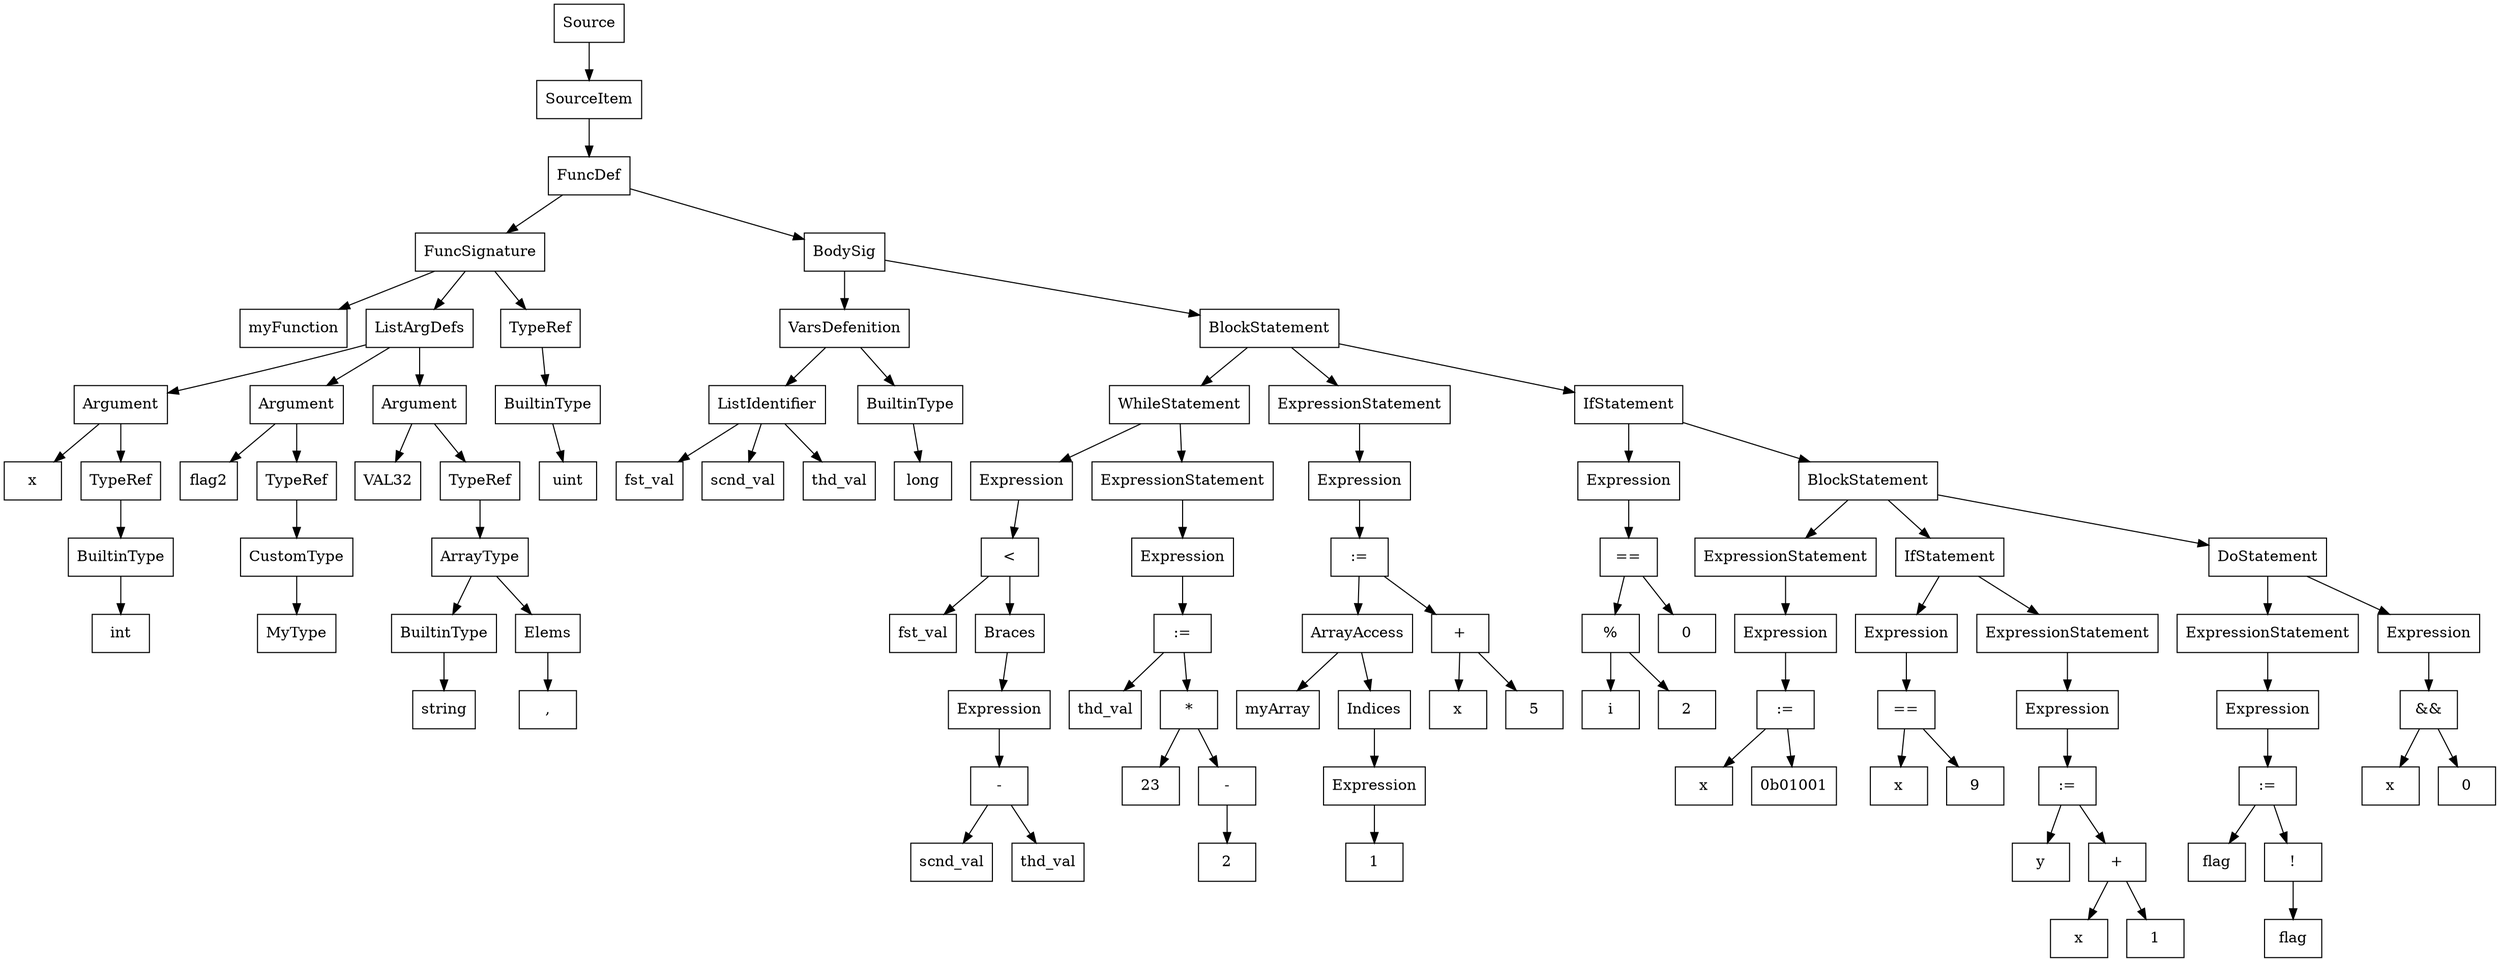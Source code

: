 digraph ParseTree {
  node [shape=box];
  node0 [label="Source"];
  node1 [label="SourceItem"];
  node2 [label="FuncDef"];
  node3 [label="FuncSignature"];
  node4 [label="myFunction"];
  node3 -> node4;
  node5 [label="ListArgDefs"];
  node6 [label="Argument"];
  node7 [label="x"];
  node6 -> node7;
  node8 [label="TypeRef"];
  node9 [label="BuiltinType"];
  node10 [label="int"];
  node9 -> node10;
  node8 -> node9;
  node6 -> node8;
  node5 -> node6;
  node11 [label="Argument"];
  node12 [label="flag2"];
  node11 -> node12;
  node13 [label="TypeRef"];
  node14 [label="CustomType"];
  node15 [label="MyType"];
  node14 -> node15;
  node13 -> node14;
  node11 -> node13;
  node5 -> node11;
  node16 [label="Argument"];
  node17 [label="VAL32"];
  node16 -> node17;
  node18 [label="TypeRef"];
  node19 [label="ArrayType"];
  node20 [label="BuiltinType"];
  node21 [label="string"];
  node20 -> node21;
  node19 -> node20;
  node22 [label="Elems"];
  node23 [label=","];
  node22 -> node23;
  node19 -> node22;
  node18 -> node19;
  node16 -> node18;
  node5 -> node16;
  node3 -> node5;
  node24 [label="TypeRef"];
  node25 [label="BuiltinType"];
  node26 [label="uint"];
  node25 -> node26;
  node24 -> node25;
  node3 -> node24;
  node2 -> node3;
  node27 [label="BodySig"];
  node28 [label="VarsDefenition"];
  node29 [label="ListIdentifier"];
  node30 [label="fst_val"];
  node29 -> node30;
  node31 [label="scnd_val"];
  node29 -> node31;
  node32 [label="thd_val"];
  node29 -> node32;
  node28 -> node29;
  node33 [label="BuiltinType"];
  node34 [label="long"];
  node33 -> node34;
  node28 -> node33;
  node27 -> node28;
  node35 [label="BlockStatement"];
  node36 [label="WhileStatement"];
  node37 [label="Expression"];
  node38 [label="<"];
  node39 [label="fst_val"];
  node38 -> node39;
  node40 [label="Braces"];
  node41 [label="Expression"];
  node42 [label="-"];
  node43 [label="scnd_val"];
  node42 -> node43;
  node44 [label="thd_val"];
  node42 -> node44;
  node41 -> node42;
  node40 -> node41;
  node38 -> node40;
  node37 -> node38;
  node36 -> node37;
  node45 [label="ExpressionStatement"];
  node46 [label="Expression"];
  node47 [label=":="];
  node48 [label="thd_val"];
  node47 -> node48;
  node49 [label="*"];
  node50 [label="23"];
  node49 -> node50;
  node51 [label="-"];
  node52 [label="2"];
  node51 -> node52;
  node49 -> node51;
  node47 -> node49;
  node46 -> node47;
  node45 -> node46;
  node36 -> node45;
  node35 -> node36;
  node53 [label="ExpressionStatement"];
  node54 [label="Expression"];
  node55 [label=":="];
  node56 [label="ArrayAccess"];
  node57 [label="myArray"];
  node56 -> node57;
  node58 [label="Indices"];
  node59 [label="Expression"];
  node60 [label="1"];
  node59 -> node60;
  node58 -> node59;
  node56 -> node58;
  node55 -> node56;
  node61 [label="+"];
  node62 [label="x"];
  node61 -> node62;
  node63 [label="5"];
  node61 -> node63;
  node55 -> node61;
  node54 -> node55;
  node53 -> node54;
  node35 -> node53;
  node64 [label="IfStatement"];
  node65 [label="Expression"];
  node66 [label="=="];
  node67 [label="%"];
  node68 [label="i"];
  node67 -> node68;
  node69 [label="2"];
  node67 -> node69;
  node66 -> node67;
  node70 [label="0"];
  node66 -> node70;
  node65 -> node66;
  node64 -> node65;
  node71 [label="BlockStatement"];
  node72 [label="ExpressionStatement"];
  node73 [label="Expression"];
  node74 [label=":="];
  node75 [label="x"];
  node74 -> node75;
  node76 [label="0b01001"];
  node74 -> node76;
  node73 -> node74;
  node72 -> node73;
  node71 -> node72;
  node77 [label="IfStatement"];
  node78 [label="Expression"];
  node79 [label="=="];
  node80 [label="x"];
  node79 -> node80;
  node81 [label="9"];
  node79 -> node81;
  node78 -> node79;
  node77 -> node78;
  node82 [label="ExpressionStatement"];
  node83 [label="Expression"];
  node84 [label=":="];
  node85 [label="y"];
  node84 -> node85;
  node86 [label="+"];
  node87 [label="x"];
  node86 -> node87;
  node88 [label="1"];
  node86 -> node88;
  node84 -> node86;
  node83 -> node84;
  node82 -> node83;
  node77 -> node82;
  node71 -> node77;
  node89 [label="DoStatement"];
  node90 [label="ExpressionStatement"];
  node91 [label="Expression"];
  node92 [label=":="];
  node93 [label="flag"];
  node92 -> node93;
  node94 [label="!"];
  node95 [label="flag"];
  node94 -> node95;
  node92 -> node94;
  node91 -> node92;
  node90 -> node91;
  node89 -> node90;
  node96 [label="Expression"];
  node97 [label="&&"];
  node98 [label="x"];
  node97 -> node98;
  node99 [label="0"];
  node97 -> node99;
  node96 -> node97;
  node89 -> node96;
  node71 -> node89;
  node64 -> node71;
  node35 -> node64;
  node27 -> node35;
  node2 -> node27;
  node1 -> node2;
  node0 -> node1;
}
